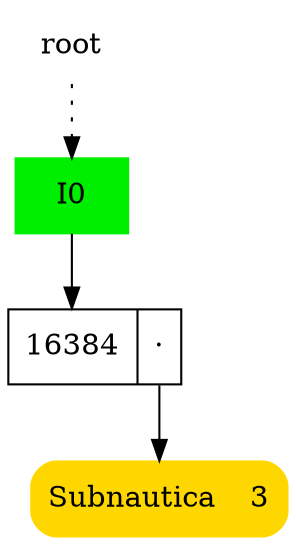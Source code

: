 digraph {
	root [shape=plaintext];
	root -> I0 [style=dotted];
	I0 [style=filled shape=box color=green2];
	C0 [shape=record label="<bmp> 16384|<i0> ·"];
	I0 -> C0:bmp;
	V0 [shape=Mrecord label="<key> Subnautica|<val> 3" style=filled color=gold];
	C0:i0 -> V0;
}

